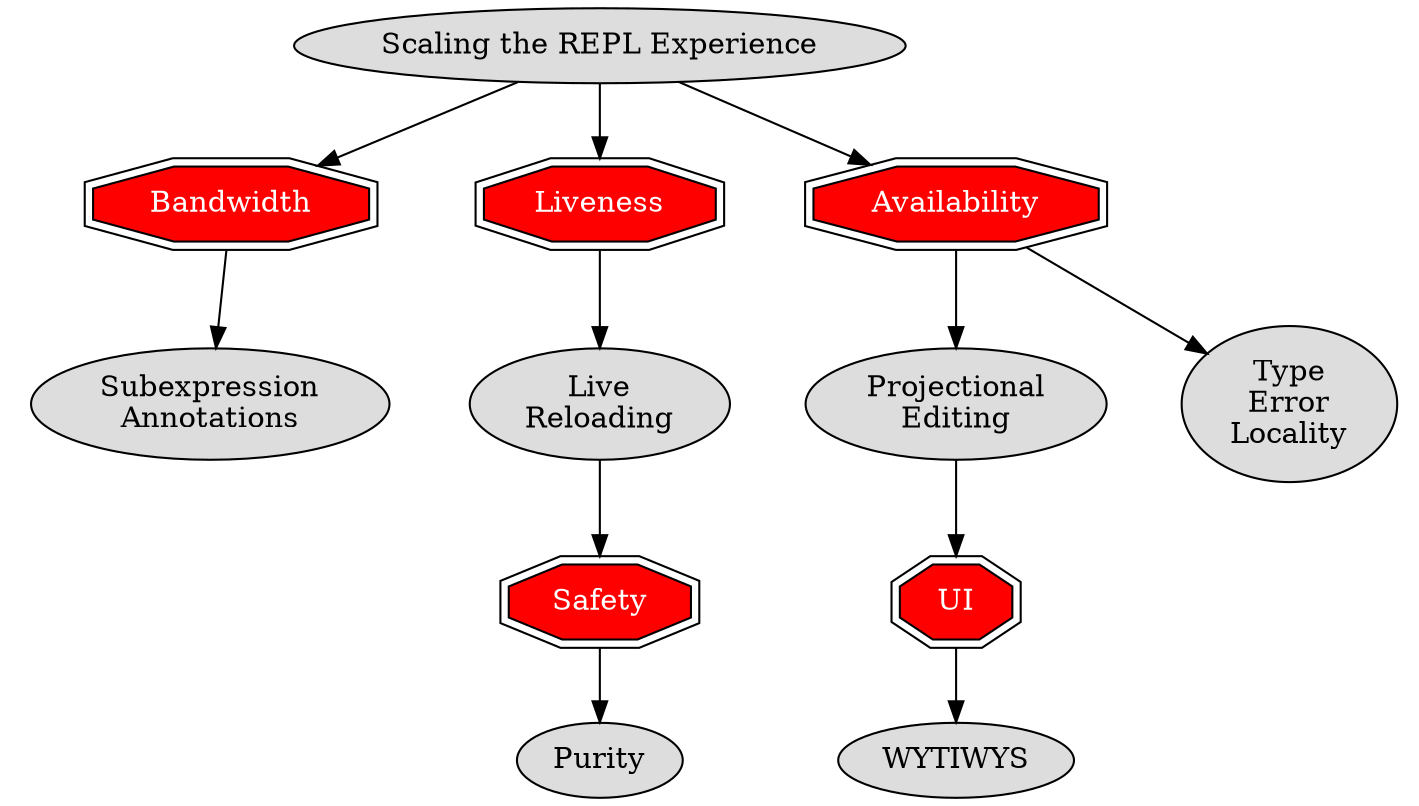 digraph {
    ratio=0.5625
    node [fillcolor="#dddddd" style=filled]

    main [label="Scaling the REPL Experience"]

    annotations [label="Subexpression\nAnnotations"]
    live [label="Live\nReloading"]
    Purity
    projectional [label="Projectional\nEditing"]
    blame [label="Type\nError\nLocality"]
    WYTIWYS

    node [shape=doubleoctagon fillcolor=red fontcolor=white]

    Bandwidth
    Liveness
    Availability
    Safety
    UI

    main -> Bandwidth
    main -> Liveness
    main -> Availability

    Bandwidth -> annotations
    Liveness -> live
    live -> Safety
    Safety -> Purity
    Availability -> projectional
    Availability -> blame
    projectional -> UI
    UI -> WYTIWYS
}
